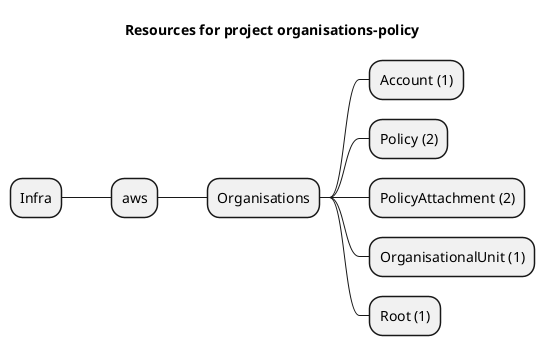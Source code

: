 @startmindmap
title Resources for project organisations-policy
skinparam monochrome true
+ Infra
++ aws
+++ Organisations
++++ Account (1)
++++ Policy (2)
++++ PolicyAttachment (2)
++++ OrganisationalUnit (1)
++++ Root (1)
@endmindmap